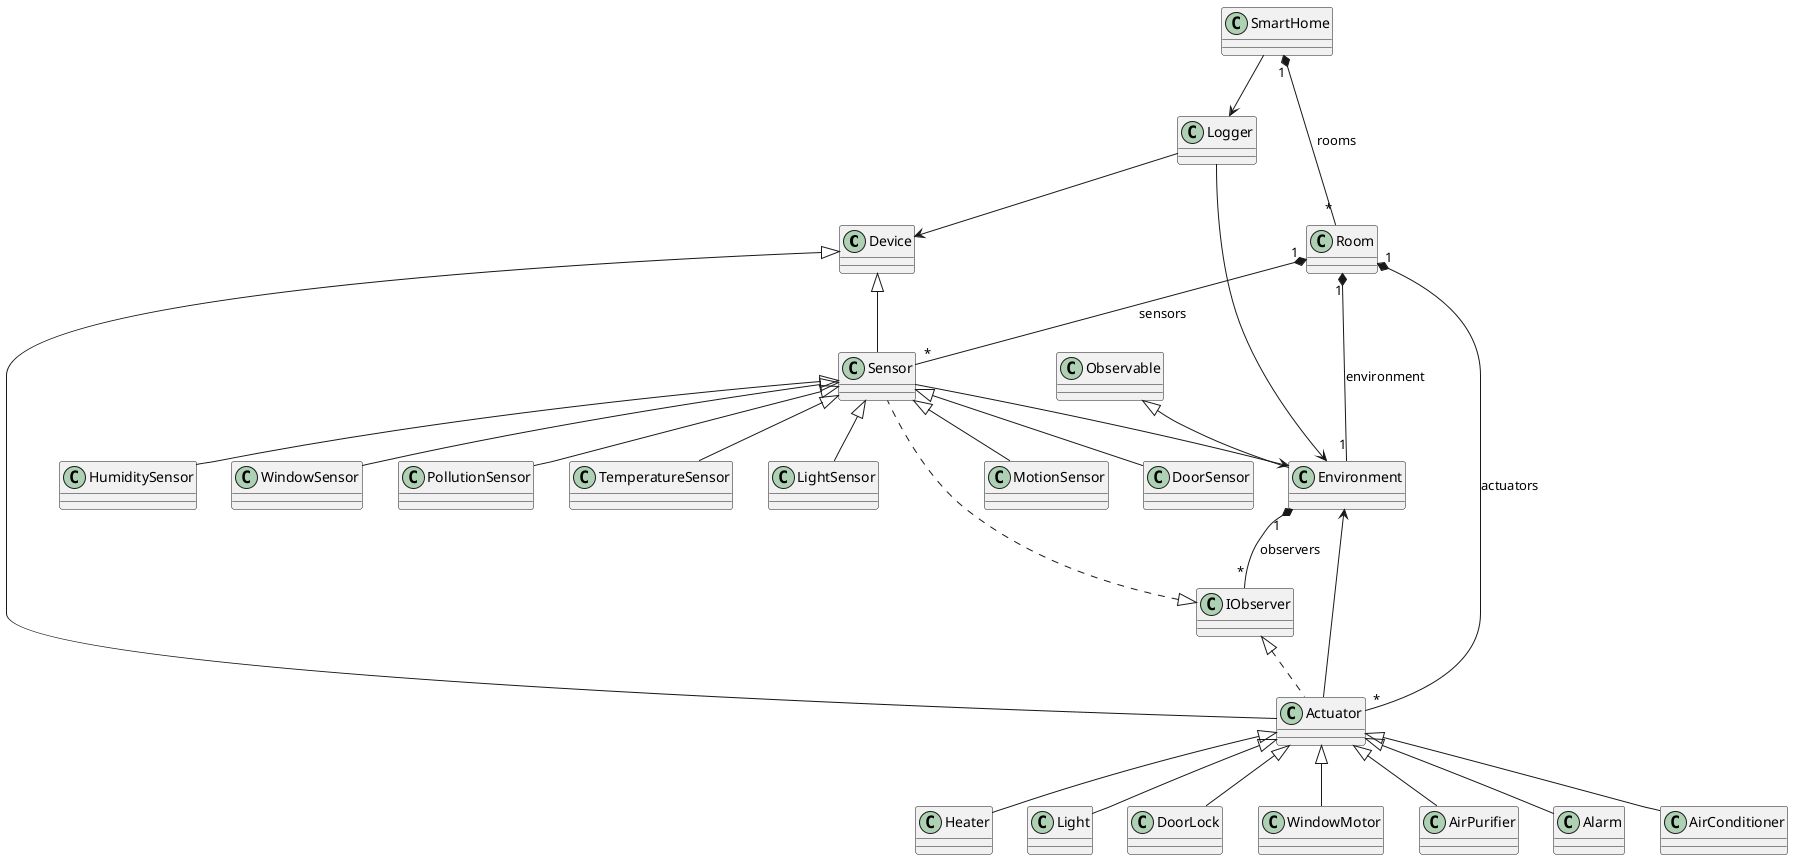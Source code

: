 @startuml SmartHome

class Device
class Sensor
class Actuator

Device <|-- Sensor
Sensor <|-- TemperatureSensor
Sensor <|-- LightSensor
Sensor <|-- MotionSensor
Sensor <|-- DoorSensor
Sensor <|-- HumiditySensor
Sensor <|-- WindowSensor
Sensor <|-- PollutionSensor

Device <|-- Actuator
Actuator <|-- Heater
Actuator <|-- Light
Actuator <|-- DoorLock
Actuator <|-- WindowMotor
Actuator <|-- AirPurifier
Actuator <|-- Alarm
Actuator <|-- AirConditioner

Sensor --> Environment
Actuator --> Environment

class Environment
class IObserver
class Observable

IObserver <|.. Sensor
IObserver <|.. Actuator
Observable <|-- Environment

Environment "1" *-- "*" IObserver : observers


class Room
Room "1" *-- "*" Sensor : sensors
Room "1" *-- "*" Actuator : actuators
Room "1" *-- "1" Environment : environment


class Logger
Logger --> Device
Logger --> Environment


class SmartHome
SmartHome "1" *-- "*" Room : rooms
SmartHome --> Logger

@enduml
